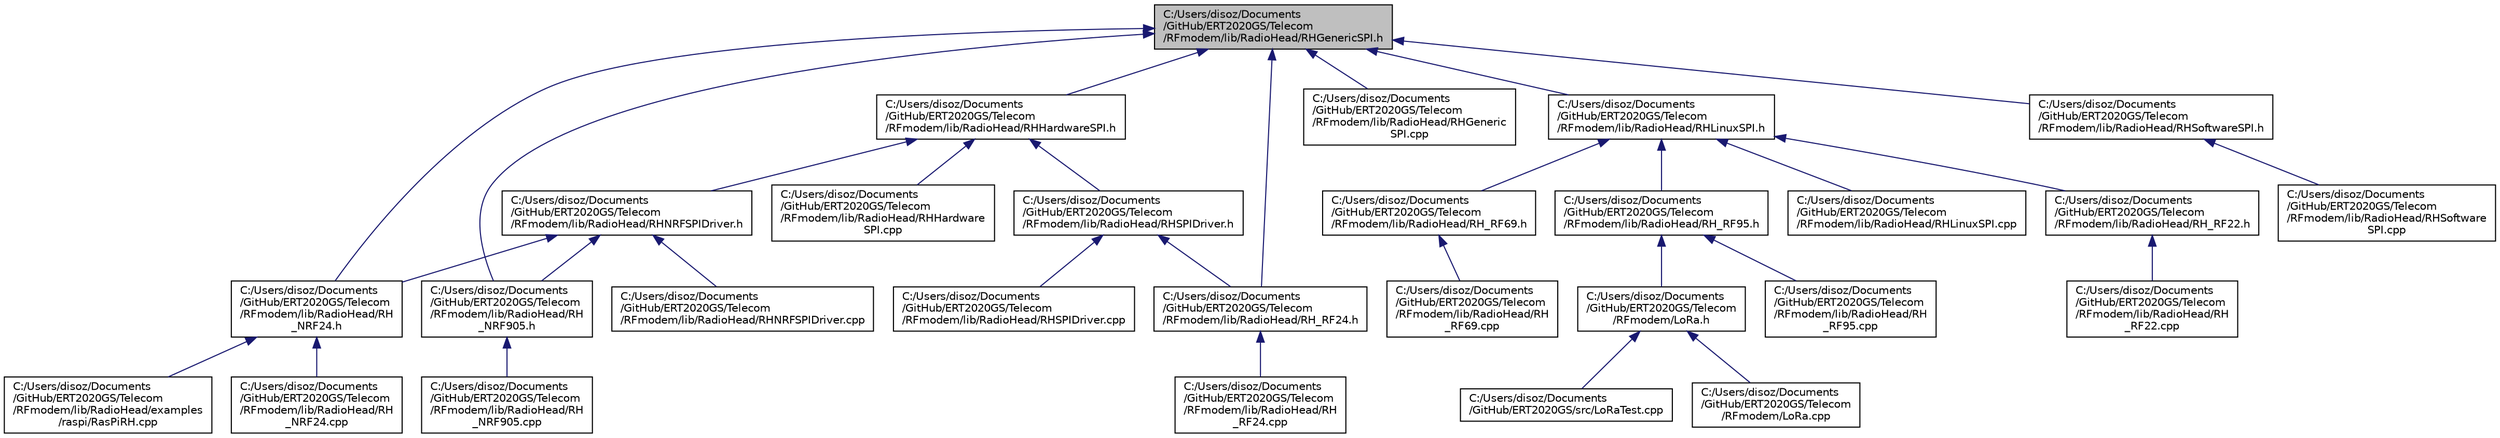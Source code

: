 digraph "C:/Users/disoz/Documents/GitHub/ERT2020GS/Telecom/RFmodem/lib/RadioHead/RHGenericSPI.h"
{
 // LATEX_PDF_SIZE
  edge [fontname="Helvetica",fontsize="10",labelfontname="Helvetica",labelfontsize="10"];
  node [fontname="Helvetica",fontsize="10",shape=record];
  Node1 [label="C:/Users/disoz/Documents\l/GitHub/ERT2020GS/Telecom\l/RFmodem/lib/RadioHead/RHGenericSPI.h",height=0.2,width=0.4,color="black", fillcolor="grey75", style="filled", fontcolor="black",tooltip=" "];
  Node1 -> Node2 [dir="back",color="midnightblue",fontsize="10",style="solid",fontname="Helvetica"];
  Node2 [label="C:/Users/disoz/Documents\l/GitHub/ERT2020GS/Telecom\l/RFmodem/lib/RadioHead/RH\l_NRF24.h",height=0.2,width=0.4,color="black", fillcolor="white", style="filled",URL="$_r_h___n_r_f24_8h.html",tooltip=" "];
  Node2 -> Node3 [dir="back",color="midnightblue",fontsize="10",style="solid",fontname="Helvetica"];
  Node3 [label="C:/Users/disoz/Documents\l/GitHub/ERT2020GS/Telecom\l/RFmodem/lib/RadioHead/examples\l/raspi/RasPiRH.cpp",height=0.2,width=0.4,color="black", fillcolor="white", style="filled",URL="$_ras_pi_r_h_8cpp.html",tooltip=" "];
  Node2 -> Node4 [dir="back",color="midnightblue",fontsize="10",style="solid",fontname="Helvetica"];
  Node4 [label="C:/Users/disoz/Documents\l/GitHub/ERT2020GS/Telecom\l/RFmodem/lib/RadioHead/RH\l_NRF24.cpp",height=0.2,width=0.4,color="black", fillcolor="white", style="filled",URL="$_r_h___n_r_f24_8cpp.html",tooltip=" "];
  Node1 -> Node5 [dir="back",color="midnightblue",fontsize="10",style="solid",fontname="Helvetica"];
  Node5 [label="C:/Users/disoz/Documents\l/GitHub/ERT2020GS/Telecom\l/RFmodem/lib/RadioHead/RH\l_NRF905.h",height=0.2,width=0.4,color="black", fillcolor="white", style="filled",URL="$_r_h___n_r_f905_8h.html",tooltip=" "];
  Node5 -> Node6 [dir="back",color="midnightblue",fontsize="10",style="solid",fontname="Helvetica"];
  Node6 [label="C:/Users/disoz/Documents\l/GitHub/ERT2020GS/Telecom\l/RFmodem/lib/RadioHead/RH\l_NRF905.cpp",height=0.2,width=0.4,color="black", fillcolor="white", style="filled",URL="$_r_h___n_r_f905_8cpp.html",tooltip=" "];
  Node1 -> Node7 [dir="back",color="midnightblue",fontsize="10",style="solid",fontname="Helvetica"];
  Node7 [label="C:/Users/disoz/Documents\l/GitHub/ERT2020GS/Telecom\l/RFmodem/lib/RadioHead/RH_RF24.h",height=0.2,width=0.4,color="black", fillcolor="white", style="filled",URL="$_r_h___r_f24_8h.html",tooltip=" "];
  Node7 -> Node8 [dir="back",color="midnightblue",fontsize="10",style="solid",fontname="Helvetica"];
  Node8 [label="C:/Users/disoz/Documents\l/GitHub/ERT2020GS/Telecom\l/RFmodem/lib/RadioHead/RH\l_RF24.cpp",height=0.2,width=0.4,color="black", fillcolor="white", style="filled",URL="$_r_h___r_f24_8cpp.html",tooltip=" "];
  Node1 -> Node9 [dir="back",color="midnightblue",fontsize="10",style="solid",fontname="Helvetica"];
  Node9 [label="C:/Users/disoz/Documents\l/GitHub/ERT2020GS/Telecom\l/RFmodem/lib/RadioHead/RHGeneric\lSPI.cpp",height=0.2,width=0.4,color="black", fillcolor="white", style="filled",URL="$_r_h_generic_s_p_i_8cpp.html",tooltip=" "];
  Node1 -> Node10 [dir="back",color="midnightblue",fontsize="10",style="solid",fontname="Helvetica"];
  Node10 [label="C:/Users/disoz/Documents\l/GitHub/ERT2020GS/Telecom\l/RFmodem/lib/RadioHead/RHHardwareSPI.h",height=0.2,width=0.4,color="black", fillcolor="white", style="filled",URL="$_r_h_hardware_s_p_i_8h.html",tooltip=" "];
  Node10 -> Node11 [dir="back",color="midnightblue",fontsize="10",style="solid",fontname="Helvetica"];
  Node11 [label="C:/Users/disoz/Documents\l/GitHub/ERT2020GS/Telecom\l/RFmodem/lib/RadioHead/RHHardware\lSPI.cpp",height=0.2,width=0.4,color="black", fillcolor="white", style="filled",URL="$_r_h_hardware_s_p_i_8cpp.html",tooltip=" "];
  Node10 -> Node12 [dir="back",color="midnightblue",fontsize="10",style="solid",fontname="Helvetica"];
  Node12 [label="C:/Users/disoz/Documents\l/GitHub/ERT2020GS/Telecom\l/RFmodem/lib/RadioHead/RHNRFSPIDriver.h",height=0.2,width=0.4,color="black", fillcolor="white", style="filled",URL="$_r_h_n_r_f_s_p_i_driver_8h.html",tooltip=" "];
  Node12 -> Node2 [dir="back",color="midnightblue",fontsize="10",style="solid",fontname="Helvetica"];
  Node12 -> Node5 [dir="back",color="midnightblue",fontsize="10",style="solid",fontname="Helvetica"];
  Node12 -> Node13 [dir="back",color="midnightblue",fontsize="10",style="solid",fontname="Helvetica"];
  Node13 [label="C:/Users/disoz/Documents\l/GitHub/ERT2020GS/Telecom\l/RFmodem/lib/RadioHead/RHNRFSPIDriver.cpp",height=0.2,width=0.4,color="black", fillcolor="white", style="filled",URL="$_r_h_n_r_f_s_p_i_driver_8cpp.html",tooltip=" "];
  Node10 -> Node14 [dir="back",color="midnightblue",fontsize="10",style="solid",fontname="Helvetica"];
  Node14 [label="C:/Users/disoz/Documents\l/GitHub/ERT2020GS/Telecom\l/RFmodem/lib/RadioHead/RHSPIDriver.h",height=0.2,width=0.4,color="black", fillcolor="white", style="filled",URL="$_r_h_s_p_i_driver_8h.html",tooltip=" "];
  Node14 -> Node7 [dir="back",color="midnightblue",fontsize="10",style="solid",fontname="Helvetica"];
  Node14 -> Node15 [dir="back",color="midnightblue",fontsize="10",style="solid",fontname="Helvetica"];
  Node15 [label="C:/Users/disoz/Documents\l/GitHub/ERT2020GS/Telecom\l/RFmodem/lib/RadioHead/RHSPIDriver.cpp",height=0.2,width=0.4,color="black", fillcolor="white", style="filled",URL="$_r_h_s_p_i_driver_8cpp.html",tooltip=" "];
  Node1 -> Node16 [dir="back",color="midnightblue",fontsize="10",style="solid",fontname="Helvetica"];
  Node16 [label="C:/Users/disoz/Documents\l/GitHub/ERT2020GS/Telecom\l/RFmodem/lib/RadioHead/RHLinuxSPI.h",height=0.2,width=0.4,color="black", fillcolor="white", style="filled",URL="$_r_h_linux_s_p_i_8h.html",tooltip=" "];
  Node16 -> Node17 [dir="back",color="midnightblue",fontsize="10",style="solid",fontname="Helvetica"];
  Node17 [label="C:/Users/disoz/Documents\l/GitHub/ERT2020GS/Telecom\l/RFmodem/lib/RadioHead/RH_RF22.h",height=0.2,width=0.4,color="black", fillcolor="white", style="filled",URL="$_r_h___r_f22_8h.html",tooltip=" "];
  Node17 -> Node18 [dir="back",color="midnightblue",fontsize="10",style="solid",fontname="Helvetica"];
  Node18 [label="C:/Users/disoz/Documents\l/GitHub/ERT2020GS/Telecom\l/RFmodem/lib/RadioHead/RH\l_RF22.cpp",height=0.2,width=0.4,color="black", fillcolor="white", style="filled",URL="$_r_h___r_f22_8cpp.html",tooltip=" "];
  Node16 -> Node19 [dir="back",color="midnightblue",fontsize="10",style="solid",fontname="Helvetica"];
  Node19 [label="C:/Users/disoz/Documents\l/GitHub/ERT2020GS/Telecom\l/RFmodem/lib/RadioHead/RH_RF69.h",height=0.2,width=0.4,color="black", fillcolor="white", style="filled",URL="$_r_h___r_f69_8h.html",tooltip=" "];
  Node19 -> Node20 [dir="back",color="midnightblue",fontsize="10",style="solid",fontname="Helvetica"];
  Node20 [label="C:/Users/disoz/Documents\l/GitHub/ERT2020GS/Telecom\l/RFmodem/lib/RadioHead/RH\l_RF69.cpp",height=0.2,width=0.4,color="black", fillcolor="white", style="filled",URL="$_r_h___r_f69_8cpp.html",tooltip=" "];
  Node16 -> Node21 [dir="back",color="midnightblue",fontsize="10",style="solid",fontname="Helvetica"];
  Node21 [label="C:/Users/disoz/Documents\l/GitHub/ERT2020GS/Telecom\l/RFmodem/lib/RadioHead/RH_RF95.h",height=0.2,width=0.4,color="black", fillcolor="white", style="filled",URL="$_r_h___r_f95_8h.html",tooltip=" "];
  Node21 -> Node22 [dir="back",color="midnightblue",fontsize="10",style="solid",fontname="Helvetica"];
  Node22 [label="C:/Users/disoz/Documents\l/GitHub/ERT2020GS/Telecom\l/RFmodem/lib/RadioHead/RH\l_RF95.cpp",height=0.2,width=0.4,color="black", fillcolor="white", style="filled",URL="$_r_h___r_f95_8cpp.html",tooltip=" "];
  Node21 -> Node23 [dir="back",color="midnightblue",fontsize="10",style="solid",fontname="Helvetica"];
  Node23 [label="C:/Users/disoz/Documents\l/GitHub/ERT2020GS/Telecom\l/RFmodem/LoRa.h",height=0.2,width=0.4,color="black", fillcolor="white", style="filled",URL="$_lo_ra_8h.html",tooltip="LoRa module interface."];
  Node23 -> Node24 [dir="back",color="midnightblue",fontsize="10",style="solid",fontname="Helvetica"];
  Node24 [label="C:/Users/disoz/Documents\l/GitHub/ERT2020GS/src/LoRaTest.cpp",height=0.2,width=0.4,color="black", fillcolor="white", style="filled",URL="$_lo_ra_test_8cpp.html",tooltip="Ground Support Equipment Transceiver."];
  Node23 -> Node25 [dir="back",color="midnightblue",fontsize="10",style="solid",fontname="Helvetica"];
  Node25 [label="C:/Users/disoz/Documents\l/GitHub/ERT2020GS/Telecom\l/RFmodem/LoRa.cpp",height=0.2,width=0.4,color="black", fillcolor="white", style="filled",URL="$_lo_ra_8cpp.html",tooltip="LoRa module implementation."];
  Node16 -> Node26 [dir="back",color="midnightblue",fontsize="10",style="solid",fontname="Helvetica"];
  Node26 [label="C:/Users/disoz/Documents\l/GitHub/ERT2020GS/Telecom\l/RFmodem/lib/RadioHead/RHLinuxSPI.cpp",height=0.2,width=0.4,color="black", fillcolor="white", style="filled",URL="$_r_h_linux_s_p_i_8cpp.html",tooltip=" "];
  Node1 -> Node27 [dir="back",color="midnightblue",fontsize="10",style="solid",fontname="Helvetica"];
  Node27 [label="C:/Users/disoz/Documents\l/GitHub/ERT2020GS/Telecom\l/RFmodem/lib/RadioHead/RHSoftwareSPI.h",height=0.2,width=0.4,color="black", fillcolor="white", style="filled",URL="$_r_h_software_s_p_i_8h.html",tooltip=" "];
  Node27 -> Node28 [dir="back",color="midnightblue",fontsize="10",style="solid",fontname="Helvetica"];
  Node28 [label="C:/Users/disoz/Documents\l/GitHub/ERT2020GS/Telecom\l/RFmodem/lib/RadioHead/RHSoftware\lSPI.cpp",height=0.2,width=0.4,color="black", fillcolor="white", style="filled",URL="$_r_h_software_s_p_i_8cpp.html",tooltip=" "];
}
